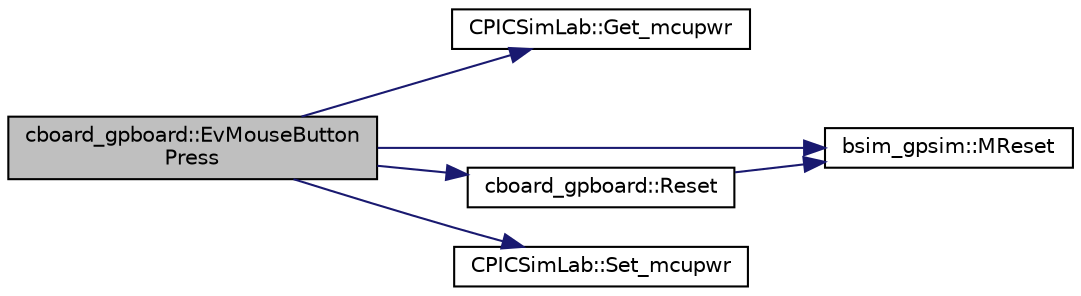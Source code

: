 digraph "cboard_gpboard::EvMouseButtonPress"
{
 // LATEX_PDF_SIZE
  edge [fontname="Helvetica",fontsize="10",labelfontname="Helvetica",labelfontsize="10"];
  node [fontname="Helvetica",fontsize="10",shape=record];
  rankdir="LR";
  Node1 [label="cboard_gpboard::EvMouseButton\lPress",height=0.2,width=0.4,color="black", fillcolor="grey75", style="filled", fontcolor="black",tooltip="Event on the board."];
  Node1 -> Node2 [color="midnightblue",fontsize="10",style="solid",fontname="Helvetica"];
  Node2 [label="CPICSimLab::Get_mcupwr",height=0.2,width=0.4,color="black", fillcolor="white", style="filled",URL="$class_c_p_i_c_sim_lab.html#aac9970694b88fb7fae9f99fb3d3a5403",tooltip="Return actual power status of microcontroller ON/OFF."];
  Node1 -> Node3 [color="midnightblue",fontsize="10",style="solid",fontname="Helvetica"];
  Node3 [label="bsim_gpsim::MReset",height=0.2,width=0.4,color="black", fillcolor="white", style="filled",URL="$classbsim__gpsim.html#a794acc39353910d9703afd2198e7a9af",tooltip="board microcontroller reset"];
  Node1 -> Node4 [color="midnightblue",fontsize="10",style="solid",fontname="Helvetica"];
  Node4 [label="cboard_gpboard::Reset",height=0.2,width=0.4,color="black", fillcolor="white", style="filled",URL="$classcboard__gpboard.html#a8c69cafb811c397aca544e6516b34888",tooltip="Reset board status."];
  Node4 -> Node3 [color="midnightblue",fontsize="10",style="solid",fontname="Helvetica"];
  Node1 -> Node5 [color="midnightblue",fontsize="10",style="solid",fontname="Helvetica"];
  Node5 [label="CPICSimLab::Set_mcupwr",height=0.2,width=0.4,color="black", fillcolor="white", style="filled",URL="$class_c_p_i_c_sim_lab.html#a3d48a79d4835b85f63ff31b2d30a2c7e",tooltip="Set the power status of microcontroller ON/OFF."];
}
